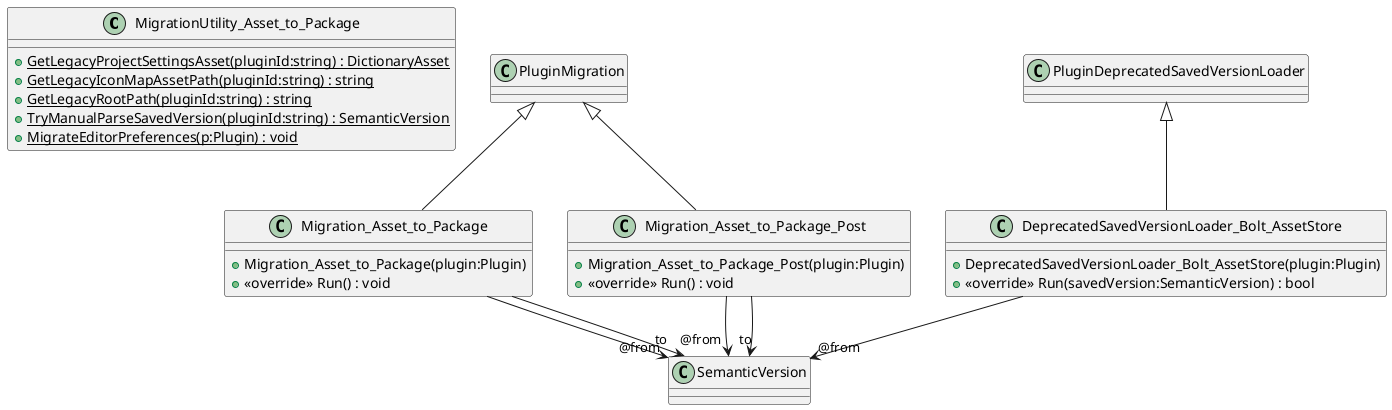 @startuml
class MigrationUtility_Asset_to_Package {
    + {static} GetLegacyProjectSettingsAsset(pluginId:string) : DictionaryAsset
    + {static} GetLegacyIconMapAssetPath(pluginId:string) : string
    + {static} GetLegacyRootPath(pluginId:string) : string
    + {static} TryManualParseSavedVersion(pluginId:string) : SemanticVersion
    + {static} MigrateEditorPreferences(p:Plugin) : void
}
class Migration_Asset_to_Package {
    + Migration_Asset_to_Package(plugin:Plugin)
    + <<override>> Run() : void
}
class Migration_Asset_to_Package_Post {
    + Migration_Asset_to_Package_Post(plugin:Plugin)
    + <<override>> Run() : void
}
class DeprecatedSavedVersionLoader_Bolt_AssetStore {
    + DeprecatedSavedVersionLoader_Bolt_AssetStore(plugin:Plugin)
    + <<override>> Run(savedVersion:SemanticVersion) : bool
}
PluginMigration <|-- Migration_Asset_to_Package
Migration_Asset_to_Package --> "@from" SemanticVersion
Migration_Asset_to_Package --> "to" SemanticVersion
PluginMigration <|-- Migration_Asset_to_Package_Post
Migration_Asset_to_Package_Post --> "@from" SemanticVersion
Migration_Asset_to_Package_Post --> "to" SemanticVersion
PluginDeprecatedSavedVersionLoader <|-- DeprecatedSavedVersionLoader_Bolt_AssetStore
DeprecatedSavedVersionLoader_Bolt_AssetStore --> "@from" SemanticVersion
@enduml
